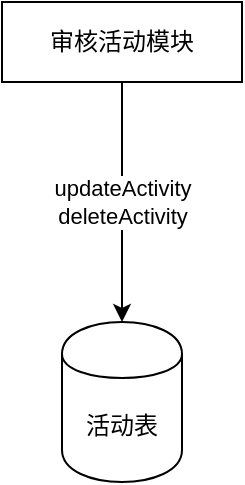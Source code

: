 <mxfile version="13.5.1" type="device"><diagram id="1067oFxtGMfDyS9zB6VU" name="Page-1"><mxGraphModel dx="1264" dy="601" grid="1" gridSize="10" guides="1" tooltips="1" connect="1" arrows="1" fold="1" page="1" pageScale="1" pageWidth="827" pageHeight="1169" math="0" shadow="0"><root><mxCell id="0"/><mxCell id="1" parent="0"/><mxCell id="IiLd0mx7cwh3jzifQ2A1-4" value="活动表" style="shape=cylinder;whiteSpace=wrap;html=1;boundedLbl=1;backgroundOutline=1;" parent="1" vertex="1"><mxGeometry x="280" y="240" width="60" height="80" as="geometry"/></mxCell><mxCell id="8k9txqX_ZENQ5Th9d0Do-1" value="updateActivity&lt;br&gt;deleteActivity" style="edgeStyle=orthogonalEdgeStyle;rounded=0;orthogonalLoop=1;jettySize=auto;html=1;" edge="1" parent="1" source="APnBrsxIo6V9IDQPIDNN-1" target="IiLd0mx7cwh3jzifQ2A1-4"><mxGeometry relative="1" as="geometry"/></mxCell><mxCell id="APnBrsxIo6V9IDQPIDNN-1" value="审核活动模块" style="rounded=0;whiteSpace=wrap;html=1;" parent="1" vertex="1"><mxGeometry x="250" y="80" width="120" height="40" as="geometry"/></mxCell></root></mxGraphModel></diagram></mxfile>